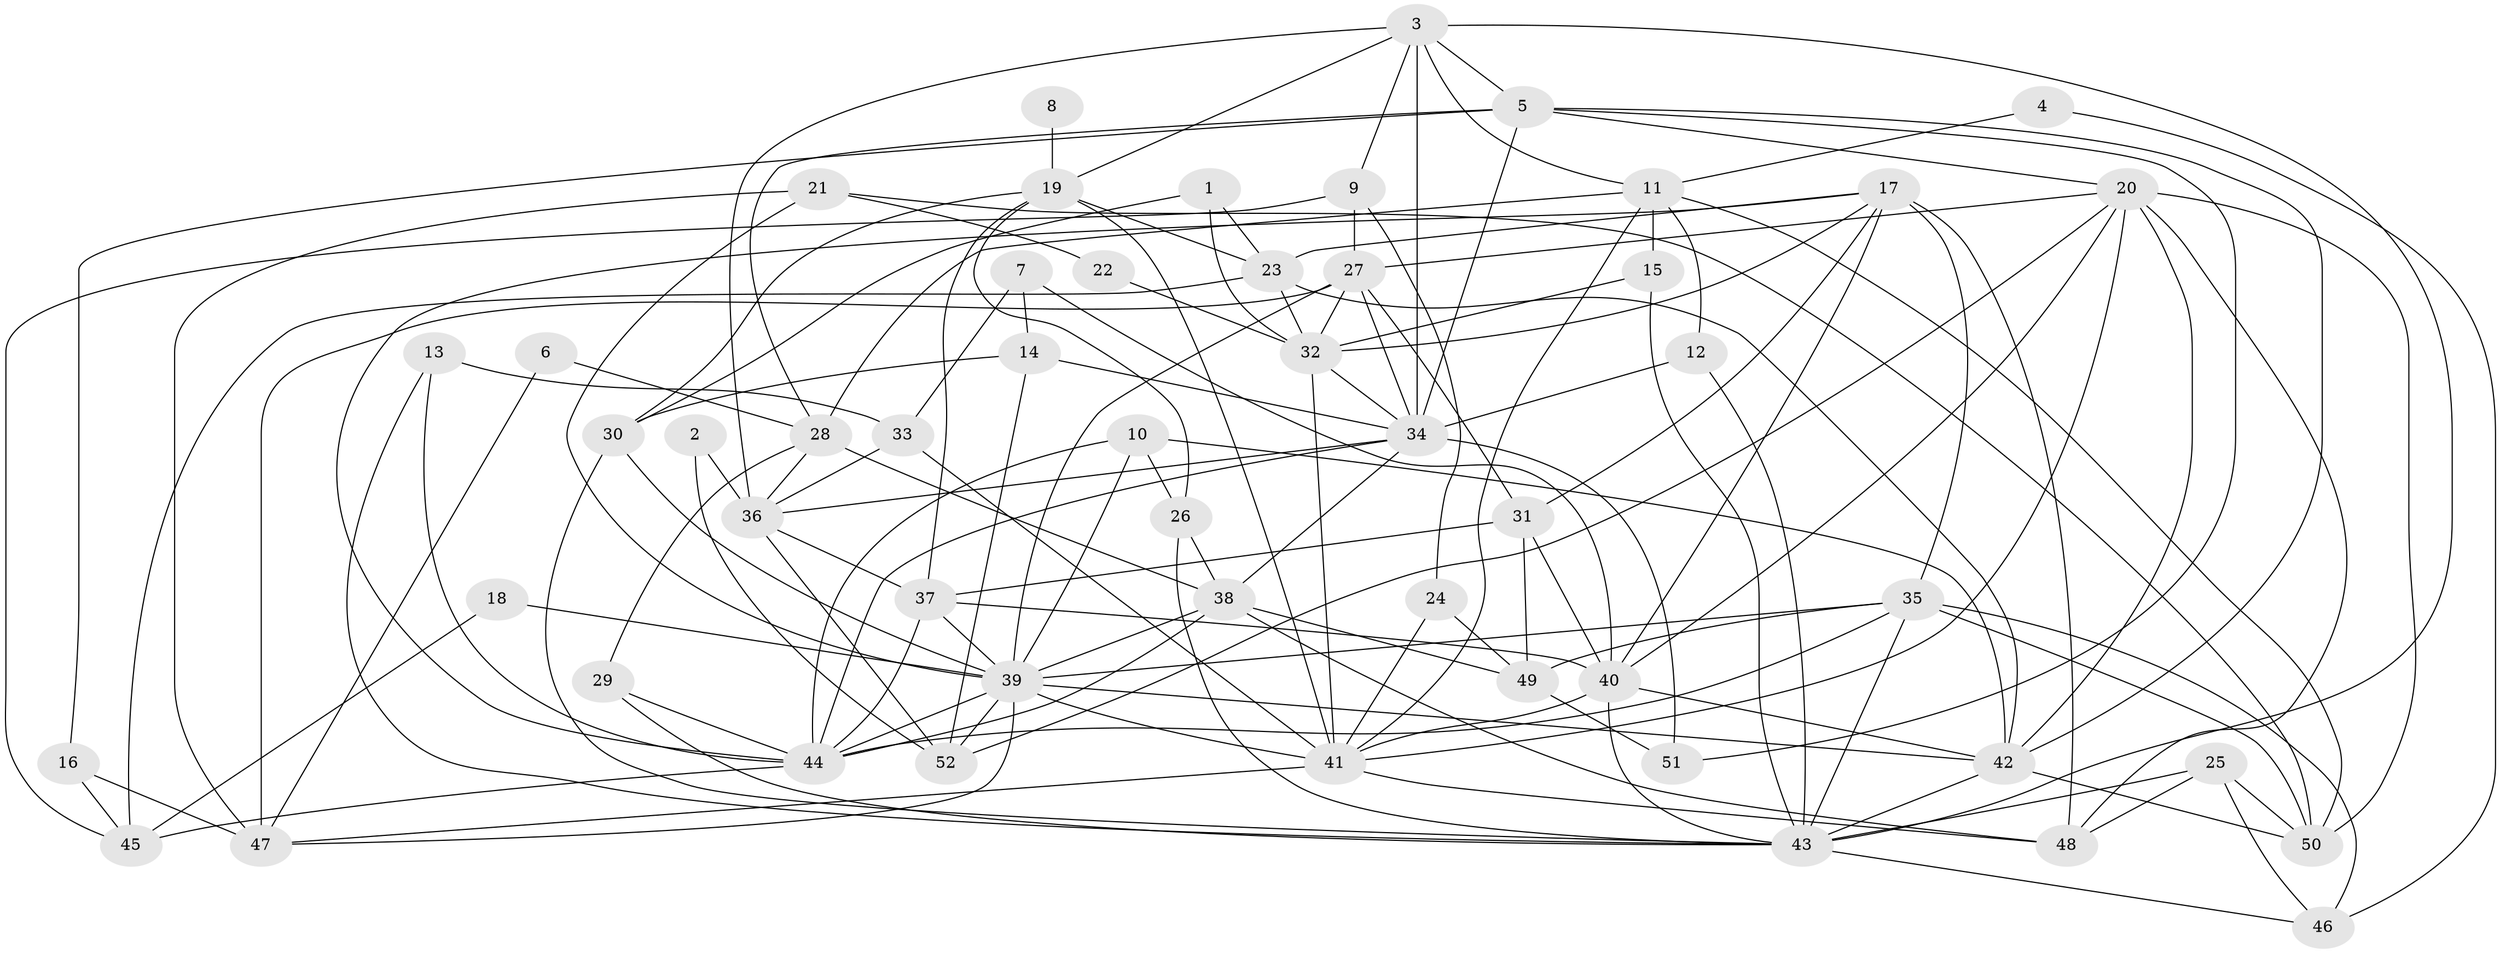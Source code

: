 // original degree distribution, {5: 0.17307692307692307, 4: 0.18269230769230768, 3: 0.34615384615384615, 8: 0.019230769230769232, 2: 0.1346153846153846, 7: 0.07692307692307693, 6: 0.0673076923076923}
// Generated by graph-tools (version 1.1) at 2025/50/03/09/25 03:50:04]
// undirected, 52 vertices, 140 edges
graph export_dot {
graph [start="1"]
  node [color=gray90,style=filled];
  1;
  2;
  3;
  4;
  5;
  6;
  7;
  8;
  9;
  10;
  11;
  12;
  13;
  14;
  15;
  16;
  17;
  18;
  19;
  20;
  21;
  22;
  23;
  24;
  25;
  26;
  27;
  28;
  29;
  30;
  31;
  32;
  33;
  34;
  35;
  36;
  37;
  38;
  39;
  40;
  41;
  42;
  43;
  44;
  45;
  46;
  47;
  48;
  49;
  50;
  51;
  52;
  1 -- 23 [weight=1.0];
  1 -- 30 [weight=1.0];
  1 -- 32 [weight=1.0];
  2 -- 36 [weight=1.0];
  2 -- 52 [weight=1.0];
  3 -- 5 [weight=1.0];
  3 -- 9 [weight=1.0];
  3 -- 11 [weight=1.0];
  3 -- 19 [weight=1.0];
  3 -- 34 [weight=1.0];
  3 -- 36 [weight=1.0];
  3 -- 43 [weight=1.0];
  4 -- 11 [weight=1.0];
  4 -- 46 [weight=1.0];
  5 -- 16 [weight=1.0];
  5 -- 20 [weight=1.0];
  5 -- 28 [weight=1.0];
  5 -- 34 [weight=2.0];
  5 -- 42 [weight=2.0];
  5 -- 51 [weight=1.0];
  6 -- 28 [weight=1.0];
  6 -- 47 [weight=1.0];
  7 -- 14 [weight=1.0];
  7 -- 33 [weight=1.0];
  7 -- 40 [weight=1.0];
  8 -- 19 [weight=2.0];
  9 -- 24 [weight=1.0];
  9 -- 27 [weight=1.0];
  9 -- 45 [weight=1.0];
  10 -- 26 [weight=1.0];
  10 -- 39 [weight=2.0];
  10 -- 42 [weight=1.0];
  10 -- 44 [weight=1.0];
  11 -- 12 [weight=1.0];
  11 -- 15 [weight=1.0];
  11 -- 28 [weight=1.0];
  11 -- 41 [weight=1.0];
  11 -- 50 [weight=1.0];
  12 -- 34 [weight=1.0];
  12 -- 43 [weight=1.0];
  13 -- 33 [weight=1.0];
  13 -- 43 [weight=1.0];
  13 -- 44 [weight=1.0];
  14 -- 30 [weight=1.0];
  14 -- 34 [weight=1.0];
  14 -- 52 [weight=1.0];
  15 -- 32 [weight=1.0];
  15 -- 43 [weight=1.0];
  16 -- 45 [weight=1.0];
  16 -- 47 [weight=1.0];
  17 -- 23 [weight=1.0];
  17 -- 31 [weight=1.0];
  17 -- 32 [weight=1.0];
  17 -- 35 [weight=1.0];
  17 -- 40 [weight=1.0];
  17 -- 44 [weight=1.0];
  17 -- 48 [weight=1.0];
  18 -- 39 [weight=1.0];
  18 -- 45 [weight=1.0];
  19 -- 23 [weight=1.0];
  19 -- 26 [weight=1.0];
  19 -- 30 [weight=1.0];
  19 -- 37 [weight=1.0];
  19 -- 41 [weight=1.0];
  20 -- 27 [weight=1.0];
  20 -- 40 [weight=1.0];
  20 -- 41 [weight=1.0];
  20 -- 42 [weight=1.0];
  20 -- 48 [weight=1.0];
  20 -- 50 [weight=1.0];
  20 -- 52 [weight=1.0];
  21 -- 22 [weight=1.0];
  21 -- 39 [weight=1.0];
  21 -- 47 [weight=1.0];
  21 -- 50 [weight=1.0];
  22 -- 32 [weight=1.0];
  23 -- 32 [weight=1.0];
  23 -- 42 [weight=3.0];
  23 -- 45 [weight=1.0];
  24 -- 41 [weight=1.0];
  24 -- 49 [weight=1.0];
  25 -- 43 [weight=1.0];
  25 -- 46 [weight=1.0];
  25 -- 48 [weight=1.0];
  25 -- 50 [weight=1.0];
  26 -- 38 [weight=1.0];
  26 -- 43 [weight=1.0];
  27 -- 31 [weight=1.0];
  27 -- 32 [weight=1.0];
  27 -- 34 [weight=1.0];
  27 -- 39 [weight=1.0];
  27 -- 47 [weight=2.0];
  28 -- 29 [weight=1.0];
  28 -- 36 [weight=1.0];
  28 -- 38 [weight=1.0];
  29 -- 43 [weight=1.0];
  29 -- 44 [weight=1.0];
  30 -- 39 [weight=1.0];
  30 -- 43 [weight=1.0];
  31 -- 37 [weight=1.0];
  31 -- 40 [weight=1.0];
  31 -- 49 [weight=1.0];
  32 -- 34 [weight=1.0];
  32 -- 41 [weight=1.0];
  33 -- 36 [weight=1.0];
  33 -- 41 [weight=1.0];
  34 -- 36 [weight=1.0];
  34 -- 38 [weight=1.0];
  34 -- 44 [weight=1.0];
  34 -- 51 [weight=1.0];
  35 -- 39 [weight=1.0];
  35 -- 43 [weight=2.0];
  35 -- 44 [weight=1.0];
  35 -- 46 [weight=1.0];
  35 -- 49 [weight=1.0];
  35 -- 50 [weight=1.0];
  36 -- 37 [weight=1.0];
  36 -- 52 [weight=2.0];
  37 -- 39 [weight=1.0];
  37 -- 40 [weight=1.0];
  37 -- 44 [weight=1.0];
  38 -- 39 [weight=1.0];
  38 -- 44 [weight=1.0];
  38 -- 48 [weight=1.0];
  38 -- 49 [weight=1.0];
  39 -- 41 [weight=1.0];
  39 -- 42 [weight=1.0];
  39 -- 44 [weight=1.0];
  39 -- 47 [weight=1.0];
  39 -- 52 [weight=1.0];
  40 -- 41 [weight=1.0];
  40 -- 42 [weight=1.0];
  40 -- 43 [weight=1.0];
  41 -- 47 [weight=1.0];
  41 -- 48 [weight=1.0];
  42 -- 43 [weight=1.0];
  42 -- 50 [weight=1.0];
  43 -- 46 [weight=1.0];
  44 -- 45 [weight=1.0];
  49 -- 51 [weight=1.0];
}
